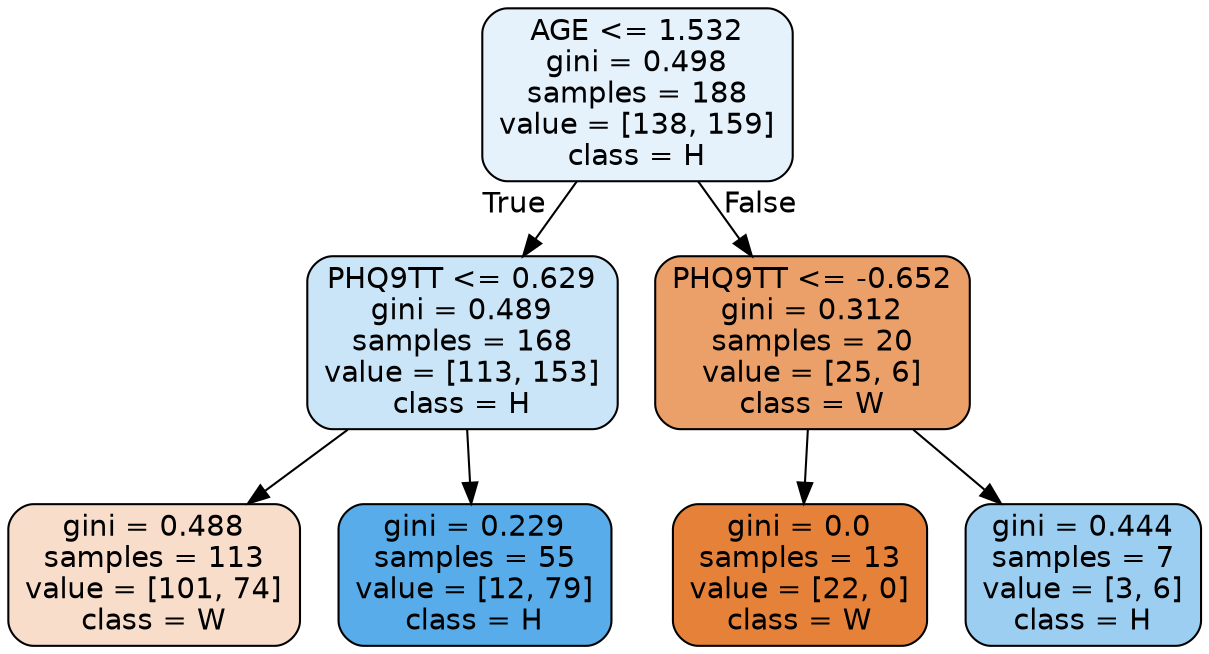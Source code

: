 digraph Tree {
node [shape=box, style="filled, rounded", color="black", fontname=helvetica] ;
edge [fontname=helvetica] ;
0 [label="AGE <= 1.532\ngini = 0.498\nsamples = 188\nvalue = [138, 159]\nclass = H", fillcolor="#e5f2fc"] ;
1 [label="PHQ9TT <= 0.629\ngini = 0.489\nsamples = 168\nvalue = [113, 153]\nclass = H", fillcolor="#cbe5f8"] ;
0 -> 1 [labeldistance=2.5, labelangle=45, headlabel="True"] ;
2 [label="gini = 0.488\nsamples = 113\nvalue = [101, 74]\nclass = W", fillcolor="#f8ddca"] ;
1 -> 2 ;
3 [label="gini = 0.229\nsamples = 55\nvalue = [12, 79]\nclass = H", fillcolor="#57ace9"] ;
1 -> 3 ;
4 [label="PHQ9TT <= -0.652\ngini = 0.312\nsamples = 20\nvalue = [25, 6]\nclass = W", fillcolor="#eb9f69"] ;
0 -> 4 [labeldistance=2.5, labelangle=-45, headlabel="False"] ;
5 [label="gini = 0.0\nsamples = 13\nvalue = [22, 0]\nclass = W", fillcolor="#e58139"] ;
4 -> 5 ;
6 [label="gini = 0.444\nsamples = 7\nvalue = [3, 6]\nclass = H", fillcolor="#9ccef2"] ;
4 -> 6 ;
}